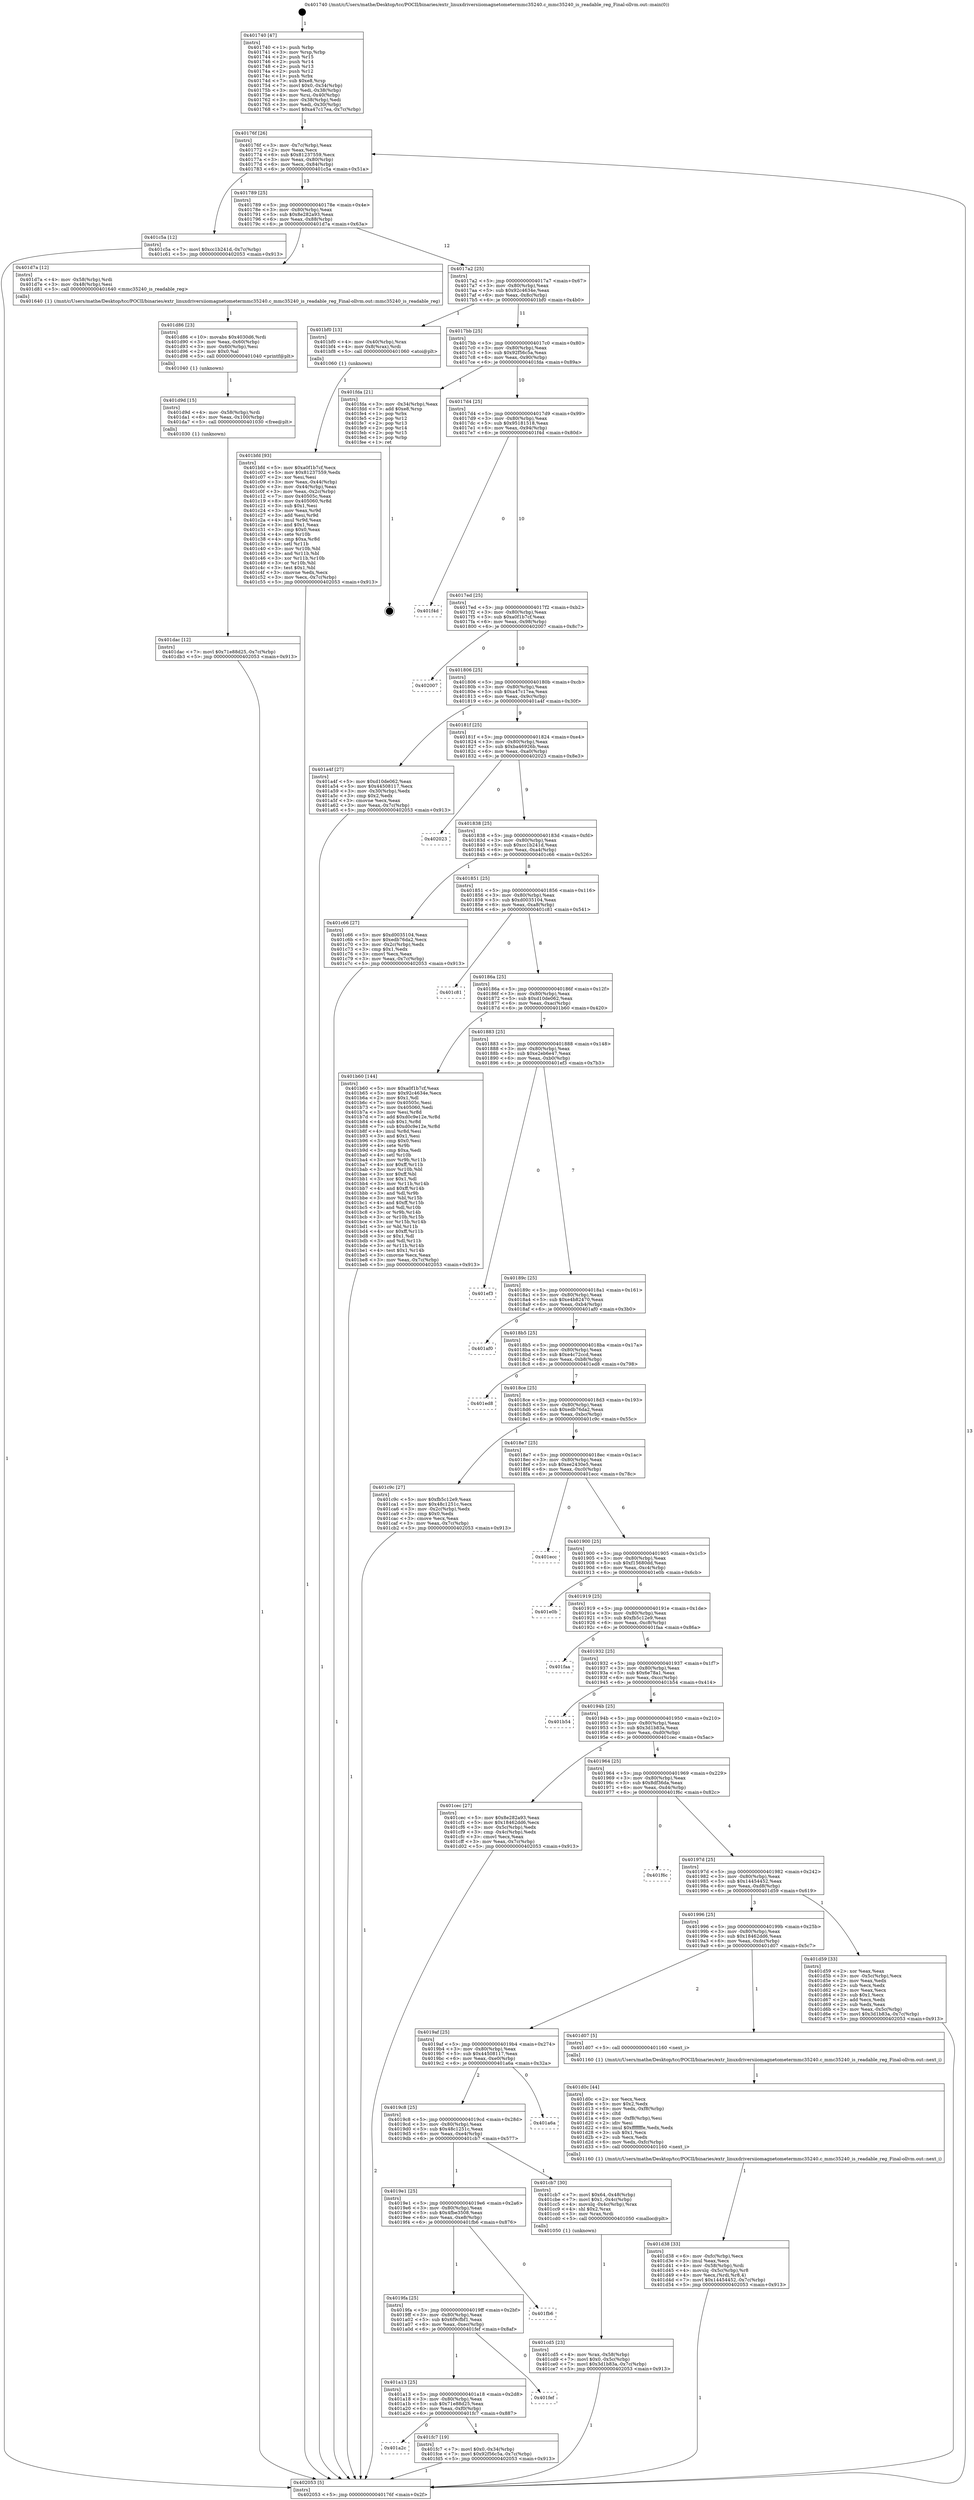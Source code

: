 digraph "0x401740" {
  label = "0x401740 (/mnt/c/Users/mathe/Desktop/tcc/POCII/binaries/extr_linuxdriversiiomagnetometermmc35240.c_mmc35240_is_readable_reg_Final-ollvm.out::main(0))"
  labelloc = "t"
  node[shape=record]

  Entry [label="",width=0.3,height=0.3,shape=circle,fillcolor=black,style=filled]
  "0x40176f" [label="{
     0x40176f [26]\l
     | [instrs]\l
     &nbsp;&nbsp;0x40176f \<+3\>: mov -0x7c(%rbp),%eax\l
     &nbsp;&nbsp;0x401772 \<+2\>: mov %eax,%ecx\l
     &nbsp;&nbsp;0x401774 \<+6\>: sub $0x81237559,%ecx\l
     &nbsp;&nbsp;0x40177a \<+3\>: mov %eax,-0x80(%rbp)\l
     &nbsp;&nbsp;0x40177d \<+6\>: mov %ecx,-0x84(%rbp)\l
     &nbsp;&nbsp;0x401783 \<+6\>: je 0000000000401c5a \<main+0x51a\>\l
  }"]
  "0x401c5a" [label="{
     0x401c5a [12]\l
     | [instrs]\l
     &nbsp;&nbsp;0x401c5a \<+7\>: movl $0xcc1b241d,-0x7c(%rbp)\l
     &nbsp;&nbsp;0x401c61 \<+5\>: jmp 0000000000402053 \<main+0x913\>\l
  }"]
  "0x401789" [label="{
     0x401789 [25]\l
     | [instrs]\l
     &nbsp;&nbsp;0x401789 \<+5\>: jmp 000000000040178e \<main+0x4e\>\l
     &nbsp;&nbsp;0x40178e \<+3\>: mov -0x80(%rbp),%eax\l
     &nbsp;&nbsp;0x401791 \<+5\>: sub $0x8e282a93,%eax\l
     &nbsp;&nbsp;0x401796 \<+6\>: mov %eax,-0x88(%rbp)\l
     &nbsp;&nbsp;0x40179c \<+6\>: je 0000000000401d7a \<main+0x63a\>\l
  }"]
  Exit [label="",width=0.3,height=0.3,shape=circle,fillcolor=black,style=filled,peripheries=2]
  "0x401d7a" [label="{
     0x401d7a [12]\l
     | [instrs]\l
     &nbsp;&nbsp;0x401d7a \<+4\>: mov -0x58(%rbp),%rdi\l
     &nbsp;&nbsp;0x401d7e \<+3\>: mov -0x48(%rbp),%esi\l
     &nbsp;&nbsp;0x401d81 \<+5\>: call 0000000000401640 \<mmc35240_is_readable_reg\>\l
     | [calls]\l
     &nbsp;&nbsp;0x401640 \{1\} (/mnt/c/Users/mathe/Desktop/tcc/POCII/binaries/extr_linuxdriversiiomagnetometermmc35240.c_mmc35240_is_readable_reg_Final-ollvm.out::mmc35240_is_readable_reg)\l
  }"]
  "0x4017a2" [label="{
     0x4017a2 [25]\l
     | [instrs]\l
     &nbsp;&nbsp;0x4017a2 \<+5\>: jmp 00000000004017a7 \<main+0x67\>\l
     &nbsp;&nbsp;0x4017a7 \<+3\>: mov -0x80(%rbp),%eax\l
     &nbsp;&nbsp;0x4017aa \<+5\>: sub $0x92c4634e,%eax\l
     &nbsp;&nbsp;0x4017af \<+6\>: mov %eax,-0x8c(%rbp)\l
     &nbsp;&nbsp;0x4017b5 \<+6\>: je 0000000000401bf0 \<main+0x4b0\>\l
  }"]
  "0x401a2c" [label="{
     0x401a2c\l
  }", style=dashed]
  "0x401bf0" [label="{
     0x401bf0 [13]\l
     | [instrs]\l
     &nbsp;&nbsp;0x401bf0 \<+4\>: mov -0x40(%rbp),%rax\l
     &nbsp;&nbsp;0x401bf4 \<+4\>: mov 0x8(%rax),%rdi\l
     &nbsp;&nbsp;0x401bf8 \<+5\>: call 0000000000401060 \<atoi@plt\>\l
     | [calls]\l
     &nbsp;&nbsp;0x401060 \{1\} (unknown)\l
  }"]
  "0x4017bb" [label="{
     0x4017bb [25]\l
     | [instrs]\l
     &nbsp;&nbsp;0x4017bb \<+5\>: jmp 00000000004017c0 \<main+0x80\>\l
     &nbsp;&nbsp;0x4017c0 \<+3\>: mov -0x80(%rbp),%eax\l
     &nbsp;&nbsp;0x4017c3 \<+5\>: sub $0x92f56c5a,%eax\l
     &nbsp;&nbsp;0x4017c8 \<+6\>: mov %eax,-0x90(%rbp)\l
     &nbsp;&nbsp;0x4017ce \<+6\>: je 0000000000401fda \<main+0x89a\>\l
  }"]
  "0x401fc7" [label="{
     0x401fc7 [19]\l
     | [instrs]\l
     &nbsp;&nbsp;0x401fc7 \<+7\>: movl $0x0,-0x34(%rbp)\l
     &nbsp;&nbsp;0x401fce \<+7\>: movl $0x92f56c5a,-0x7c(%rbp)\l
     &nbsp;&nbsp;0x401fd5 \<+5\>: jmp 0000000000402053 \<main+0x913\>\l
  }"]
  "0x401fda" [label="{
     0x401fda [21]\l
     | [instrs]\l
     &nbsp;&nbsp;0x401fda \<+3\>: mov -0x34(%rbp),%eax\l
     &nbsp;&nbsp;0x401fdd \<+7\>: add $0xe8,%rsp\l
     &nbsp;&nbsp;0x401fe4 \<+1\>: pop %rbx\l
     &nbsp;&nbsp;0x401fe5 \<+2\>: pop %r12\l
     &nbsp;&nbsp;0x401fe7 \<+2\>: pop %r13\l
     &nbsp;&nbsp;0x401fe9 \<+2\>: pop %r14\l
     &nbsp;&nbsp;0x401feb \<+2\>: pop %r15\l
     &nbsp;&nbsp;0x401fed \<+1\>: pop %rbp\l
     &nbsp;&nbsp;0x401fee \<+1\>: ret\l
  }"]
  "0x4017d4" [label="{
     0x4017d4 [25]\l
     | [instrs]\l
     &nbsp;&nbsp;0x4017d4 \<+5\>: jmp 00000000004017d9 \<main+0x99\>\l
     &nbsp;&nbsp;0x4017d9 \<+3\>: mov -0x80(%rbp),%eax\l
     &nbsp;&nbsp;0x4017dc \<+5\>: sub $0x95181518,%eax\l
     &nbsp;&nbsp;0x4017e1 \<+6\>: mov %eax,-0x94(%rbp)\l
     &nbsp;&nbsp;0x4017e7 \<+6\>: je 0000000000401f4d \<main+0x80d\>\l
  }"]
  "0x401a13" [label="{
     0x401a13 [25]\l
     | [instrs]\l
     &nbsp;&nbsp;0x401a13 \<+5\>: jmp 0000000000401a18 \<main+0x2d8\>\l
     &nbsp;&nbsp;0x401a18 \<+3\>: mov -0x80(%rbp),%eax\l
     &nbsp;&nbsp;0x401a1b \<+5\>: sub $0x71e88d25,%eax\l
     &nbsp;&nbsp;0x401a20 \<+6\>: mov %eax,-0xf0(%rbp)\l
     &nbsp;&nbsp;0x401a26 \<+6\>: je 0000000000401fc7 \<main+0x887\>\l
  }"]
  "0x401f4d" [label="{
     0x401f4d\l
  }", style=dashed]
  "0x4017ed" [label="{
     0x4017ed [25]\l
     | [instrs]\l
     &nbsp;&nbsp;0x4017ed \<+5\>: jmp 00000000004017f2 \<main+0xb2\>\l
     &nbsp;&nbsp;0x4017f2 \<+3\>: mov -0x80(%rbp),%eax\l
     &nbsp;&nbsp;0x4017f5 \<+5\>: sub $0xa0f1b7cf,%eax\l
     &nbsp;&nbsp;0x4017fa \<+6\>: mov %eax,-0x98(%rbp)\l
     &nbsp;&nbsp;0x401800 \<+6\>: je 0000000000402007 \<main+0x8c7\>\l
  }"]
  "0x401fef" [label="{
     0x401fef\l
  }", style=dashed]
  "0x402007" [label="{
     0x402007\l
  }", style=dashed]
  "0x401806" [label="{
     0x401806 [25]\l
     | [instrs]\l
     &nbsp;&nbsp;0x401806 \<+5\>: jmp 000000000040180b \<main+0xcb\>\l
     &nbsp;&nbsp;0x40180b \<+3\>: mov -0x80(%rbp),%eax\l
     &nbsp;&nbsp;0x40180e \<+5\>: sub $0xa47c17ea,%eax\l
     &nbsp;&nbsp;0x401813 \<+6\>: mov %eax,-0x9c(%rbp)\l
     &nbsp;&nbsp;0x401819 \<+6\>: je 0000000000401a4f \<main+0x30f\>\l
  }"]
  "0x4019fa" [label="{
     0x4019fa [25]\l
     | [instrs]\l
     &nbsp;&nbsp;0x4019fa \<+5\>: jmp 00000000004019ff \<main+0x2bf\>\l
     &nbsp;&nbsp;0x4019ff \<+3\>: mov -0x80(%rbp),%eax\l
     &nbsp;&nbsp;0x401a02 \<+5\>: sub $0x6f9cfbf1,%eax\l
     &nbsp;&nbsp;0x401a07 \<+6\>: mov %eax,-0xec(%rbp)\l
     &nbsp;&nbsp;0x401a0d \<+6\>: je 0000000000401fef \<main+0x8af\>\l
  }"]
  "0x401a4f" [label="{
     0x401a4f [27]\l
     | [instrs]\l
     &nbsp;&nbsp;0x401a4f \<+5\>: mov $0xd10de062,%eax\l
     &nbsp;&nbsp;0x401a54 \<+5\>: mov $0x44508117,%ecx\l
     &nbsp;&nbsp;0x401a59 \<+3\>: mov -0x30(%rbp),%edx\l
     &nbsp;&nbsp;0x401a5c \<+3\>: cmp $0x2,%edx\l
     &nbsp;&nbsp;0x401a5f \<+3\>: cmovne %ecx,%eax\l
     &nbsp;&nbsp;0x401a62 \<+3\>: mov %eax,-0x7c(%rbp)\l
     &nbsp;&nbsp;0x401a65 \<+5\>: jmp 0000000000402053 \<main+0x913\>\l
  }"]
  "0x40181f" [label="{
     0x40181f [25]\l
     | [instrs]\l
     &nbsp;&nbsp;0x40181f \<+5\>: jmp 0000000000401824 \<main+0xe4\>\l
     &nbsp;&nbsp;0x401824 \<+3\>: mov -0x80(%rbp),%eax\l
     &nbsp;&nbsp;0x401827 \<+5\>: sub $0xba46926b,%eax\l
     &nbsp;&nbsp;0x40182c \<+6\>: mov %eax,-0xa0(%rbp)\l
     &nbsp;&nbsp;0x401832 \<+6\>: je 0000000000402023 \<main+0x8e3\>\l
  }"]
  "0x402053" [label="{
     0x402053 [5]\l
     | [instrs]\l
     &nbsp;&nbsp;0x402053 \<+5\>: jmp 000000000040176f \<main+0x2f\>\l
  }"]
  "0x401740" [label="{
     0x401740 [47]\l
     | [instrs]\l
     &nbsp;&nbsp;0x401740 \<+1\>: push %rbp\l
     &nbsp;&nbsp;0x401741 \<+3\>: mov %rsp,%rbp\l
     &nbsp;&nbsp;0x401744 \<+2\>: push %r15\l
     &nbsp;&nbsp;0x401746 \<+2\>: push %r14\l
     &nbsp;&nbsp;0x401748 \<+2\>: push %r13\l
     &nbsp;&nbsp;0x40174a \<+2\>: push %r12\l
     &nbsp;&nbsp;0x40174c \<+1\>: push %rbx\l
     &nbsp;&nbsp;0x40174d \<+7\>: sub $0xe8,%rsp\l
     &nbsp;&nbsp;0x401754 \<+7\>: movl $0x0,-0x34(%rbp)\l
     &nbsp;&nbsp;0x40175b \<+3\>: mov %edi,-0x38(%rbp)\l
     &nbsp;&nbsp;0x40175e \<+4\>: mov %rsi,-0x40(%rbp)\l
     &nbsp;&nbsp;0x401762 \<+3\>: mov -0x38(%rbp),%edi\l
     &nbsp;&nbsp;0x401765 \<+3\>: mov %edi,-0x30(%rbp)\l
     &nbsp;&nbsp;0x401768 \<+7\>: movl $0xa47c17ea,-0x7c(%rbp)\l
  }"]
  "0x401fb6" [label="{
     0x401fb6\l
  }", style=dashed]
  "0x402023" [label="{
     0x402023\l
  }", style=dashed]
  "0x401838" [label="{
     0x401838 [25]\l
     | [instrs]\l
     &nbsp;&nbsp;0x401838 \<+5\>: jmp 000000000040183d \<main+0xfd\>\l
     &nbsp;&nbsp;0x40183d \<+3\>: mov -0x80(%rbp),%eax\l
     &nbsp;&nbsp;0x401840 \<+5\>: sub $0xcc1b241d,%eax\l
     &nbsp;&nbsp;0x401845 \<+6\>: mov %eax,-0xa4(%rbp)\l
     &nbsp;&nbsp;0x40184b \<+6\>: je 0000000000401c66 \<main+0x526\>\l
  }"]
  "0x401dac" [label="{
     0x401dac [12]\l
     | [instrs]\l
     &nbsp;&nbsp;0x401dac \<+7\>: movl $0x71e88d25,-0x7c(%rbp)\l
     &nbsp;&nbsp;0x401db3 \<+5\>: jmp 0000000000402053 \<main+0x913\>\l
  }"]
  "0x401c66" [label="{
     0x401c66 [27]\l
     | [instrs]\l
     &nbsp;&nbsp;0x401c66 \<+5\>: mov $0xd0035104,%eax\l
     &nbsp;&nbsp;0x401c6b \<+5\>: mov $0xedb76da2,%ecx\l
     &nbsp;&nbsp;0x401c70 \<+3\>: mov -0x2c(%rbp),%edx\l
     &nbsp;&nbsp;0x401c73 \<+3\>: cmp $0x1,%edx\l
     &nbsp;&nbsp;0x401c76 \<+3\>: cmovl %ecx,%eax\l
     &nbsp;&nbsp;0x401c79 \<+3\>: mov %eax,-0x7c(%rbp)\l
     &nbsp;&nbsp;0x401c7c \<+5\>: jmp 0000000000402053 \<main+0x913\>\l
  }"]
  "0x401851" [label="{
     0x401851 [25]\l
     | [instrs]\l
     &nbsp;&nbsp;0x401851 \<+5\>: jmp 0000000000401856 \<main+0x116\>\l
     &nbsp;&nbsp;0x401856 \<+3\>: mov -0x80(%rbp),%eax\l
     &nbsp;&nbsp;0x401859 \<+5\>: sub $0xd0035104,%eax\l
     &nbsp;&nbsp;0x40185e \<+6\>: mov %eax,-0xa8(%rbp)\l
     &nbsp;&nbsp;0x401864 \<+6\>: je 0000000000401c81 \<main+0x541\>\l
  }"]
  "0x401d9d" [label="{
     0x401d9d [15]\l
     | [instrs]\l
     &nbsp;&nbsp;0x401d9d \<+4\>: mov -0x58(%rbp),%rdi\l
     &nbsp;&nbsp;0x401da1 \<+6\>: mov %eax,-0x100(%rbp)\l
     &nbsp;&nbsp;0x401da7 \<+5\>: call 0000000000401030 \<free@plt\>\l
     | [calls]\l
     &nbsp;&nbsp;0x401030 \{1\} (unknown)\l
  }"]
  "0x401c81" [label="{
     0x401c81\l
  }", style=dashed]
  "0x40186a" [label="{
     0x40186a [25]\l
     | [instrs]\l
     &nbsp;&nbsp;0x40186a \<+5\>: jmp 000000000040186f \<main+0x12f\>\l
     &nbsp;&nbsp;0x40186f \<+3\>: mov -0x80(%rbp),%eax\l
     &nbsp;&nbsp;0x401872 \<+5\>: sub $0xd10de062,%eax\l
     &nbsp;&nbsp;0x401877 \<+6\>: mov %eax,-0xac(%rbp)\l
     &nbsp;&nbsp;0x40187d \<+6\>: je 0000000000401b60 \<main+0x420\>\l
  }"]
  "0x401d86" [label="{
     0x401d86 [23]\l
     | [instrs]\l
     &nbsp;&nbsp;0x401d86 \<+10\>: movabs $0x4030d6,%rdi\l
     &nbsp;&nbsp;0x401d90 \<+3\>: mov %eax,-0x60(%rbp)\l
     &nbsp;&nbsp;0x401d93 \<+3\>: mov -0x60(%rbp),%esi\l
     &nbsp;&nbsp;0x401d96 \<+2\>: mov $0x0,%al\l
     &nbsp;&nbsp;0x401d98 \<+5\>: call 0000000000401040 \<printf@plt\>\l
     | [calls]\l
     &nbsp;&nbsp;0x401040 \{1\} (unknown)\l
  }"]
  "0x401b60" [label="{
     0x401b60 [144]\l
     | [instrs]\l
     &nbsp;&nbsp;0x401b60 \<+5\>: mov $0xa0f1b7cf,%eax\l
     &nbsp;&nbsp;0x401b65 \<+5\>: mov $0x92c4634e,%ecx\l
     &nbsp;&nbsp;0x401b6a \<+2\>: mov $0x1,%dl\l
     &nbsp;&nbsp;0x401b6c \<+7\>: mov 0x40505c,%esi\l
     &nbsp;&nbsp;0x401b73 \<+7\>: mov 0x405060,%edi\l
     &nbsp;&nbsp;0x401b7a \<+3\>: mov %esi,%r8d\l
     &nbsp;&nbsp;0x401b7d \<+7\>: add $0xd0c9e12e,%r8d\l
     &nbsp;&nbsp;0x401b84 \<+4\>: sub $0x1,%r8d\l
     &nbsp;&nbsp;0x401b88 \<+7\>: sub $0xd0c9e12e,%r8d\l
     &nbsp;&nbsp;0x401b8f \<+4\>: imul %r8d,%esi\l
     &nbsp;&nbsp;0x401b93 \<+3\>: and $0x1,%esi\l
     &nbsp;&nbsp;0x401b96 \<+3\>: cmp $0x0,%esi\l
     &nbsp;&nbsp;0x401b99 \<+4\>: sete %r9b\l
     &nbsp;&nbsp;0x401b9d \<+3\>: cmp $0xa,%edi\l
     &nbsp;&nbsp;0x401ba0 \<+4\>: setl %r10b\l
     &nbsp;&nbsp;0x401ba4 \<+3\>: mov %r9b,%r11b\l
     &nbsp;&nbsp;0x401ba7 \<+4\>: xor $0xff,%r11b\l
     &nbsp;&nbsp;0x401bab \<+3\>: mov %r10b,%bl\l
     &nbsp;&nbsp;0x401bae \<+3\>: xor $0xff,%bl\l
     &nbsp;&nbsp;0x401bb1 \<+3\>: xor $0x1,%dl\l
     &nbsp;&nbsp;0x401bb4 \<+3\>: mov %r11b,%r14b\l
     &nbsp;&nbsp;0x401bb7 \<+4\>: and $0xff,%r14b\l
     &nbsp;&nbsp;0x401bbb \<+3\>: and %dl,%r9b\l
     &nbsp;&nbsp;0x401bbe \<+3\>: mov %bl,%r15b\l
     &nbsp;&nbsp;0x401bc1 \<+4\>: and $0xff,%r15b\l
     &nbsp;&nbsp;0x401bc5 \<+3\>: and %dl,%r10b\l
     &nbsp;&nbsp;0x401bc8 \<+3\>: or %r9b,%r14b\l
     &nbsp;&nbsp;0x401bcb \<+3\>: or %r10b,%r15b\l
     &nbsp;&nbsp;0x401bce \<+3\>: xor %r15b,%r14b\l
     &nbsp;&nbsp;0x401bd1 \<+3\>: or %bl,%r11b\l
     &nbsp;&nbsp;0x401bd4 \<+4\>: xor $0xff,%r11b\l
     &nbsp;&nbsp;0x401bd8 \<+3\>: or $0x1,%dl\l
     &nbsp;&nbsp;0x401bdb \<+3\>: and %dl,%r11b\l
     &nbsp;&nbsp;0x401bde \<+3\>: or %r11b,%r14b\l
     &nbsp;&nbsp;0x401be1 \<+4\>: test $0x1,%r14b\l
     &nbsp;&nbsp;0x401be5 \<+3\>: cmovne %ecx,%eax\l
     &nbsp;&nbsp;0x401be8 \<+3\>: mov %eax,-0x7c(%rbp)\l
     &nbsp;&nbsp;0x401beb \<+5\>: jmp 0000000000402053 \<main+0x913\>\l
  }"]
  "0x401883" [label="{
     0x401883 [25]\l
     | [instrs]\l
     &nbsp;&nbsp;0x401883 \<+5\>: jmp 0000000000401888 \<main+0x148\>\l
     &nbsp;&nbsp;0x401888 \<+3\>: mov -0x80(%rbp),%eax\l
     &nbsp;&nbsp;0x40188b \<+5\>: sub $0xe2eb6e47,%eax\l
     &nbsp;&nbsp;0x401890 \<+6\>: mov %eax,-0xb0(%rbp)\l
     &nbsp;&nbsp;0x401896 \<+6\>: je 0000000000401ef3 \<main+0x7b3\>\l
  }"]
  "0x401bfd" [label="{
     0x401bfd [93]\l
     | [instrs]\l
     &nbsp;&nbsp;0x401bfd \<+5\>: mov $0xa0f1b7cf,%ecx\l
     &nbsp;&nbsp;0x401c02 \<+5\>: mov $0x81237559,%edx\l
     &nbsp;&nbsp;0x401c07 \<+2\>: xor %esi,%esi\l
     &nbsp;&nbsp;0x401c09 \<+3\>: mov %eax,-0x44(%rbp)\l
     &nbsp;&nbsp;0x401c0c \<+3\>: mov -0x44(%rbp),%eax\l
     &nbsp;&nbsp;0x401c0f \<+3\>: mov %eax,-0x2c(%rbp)\l
     &nbsp;&nbsp;0x401c12 \<+7\>: mov 0x40505c,%eax\l
     &nbsp;&nbsp;0x401c19 \<+8\>: mov 0x405060,%r8d\l
     &nbsp;&nbsp;0x401c21 \<+3\>: sub $0x1,%esi\l
     &nbsp;&nbsp;0x401c24 \<+3\>: mov %eax,%r9d\l
     &nbsp;&nbsp;0x401c27 \<+3\>: add %esi,%r9d\l
     &nbsp;&nbsp;0x401c2a \<+4\>: imul %r9d,%eax\l
     &nbsp;&nbsp;0x401c2e \<+3\>: and $0x1,%eax\l
     &nbsp;&nbsp;0x401c31 \<+3\>: cmp $0x0,%eax\l
     &nbsp;&nbsp;0x401c34 \<+4\>: sete %r10b\l
     &nbsp;&nbsp;0x401c38 \<+4\>: cmp $0xa,%r8d\l
     &nbsp;&nbsp;0x401c3c \<+4\>: setl %r11b\l
     &nbsp;&nbsp;0x401c40 \<+3\>: mov %r10b,%bl\l
     &nbsp;&nbsp;0x401c43 \<+3\>: and %r11b,%bl\l
     &nbsp;&nbsp;0x401c46 \<+3\>: xor %r11b,%r10b\l
     &nbsp;&nbsp;0x401c49 \<+3\>: or %r10b,%bl\l
     &nbsp;&nbsp;0x401c4c \<+3\>: test $0x1,%bl\l
     &nbsp;&nbsp;0x401c4f \<+3\>: cmovne %edx,%ecx\l
     &nbsp;&nbsp;0x401c52 \<+3\>: mov %ecx,-0x7c(%rbp)\l
     &nbsp;&nbsp;0x401c55 \<+5\>: jmp 0000000000402053 \<main+0x913\>\l
  }"]
  "0x401d38" [label="{
     0x401d38 [33]\l
     | [instrs]\l
     &nbsp;&nbsp;0x401d38 \<+6\>: mov -0xfc(%rbp),%ecx\l
     &nbsp;&nbsp;0x401d3e \<+3\>: imul %eax,%ecx\l
     &nbsp;&nbsp;0x401d41 \<+4\>: mov -0x58(%rbp),%rdi\l
     &nbsp;&nbsp;0x401d45 \<+4\>: movslq -0x5c(%rbp),%r8\l
     &nbsp;&nbsp;0x401d49 \<+4\>: mov %ecx,(%rdi,%r8,4)\l
     &nbsp;&nbsp;0x401d4d \<+7\>: movl $0x14454452,-0x7c(%rbp)\l
     &nbsp;&nbsp;0x401d54 \<+5\>: jmp 0000000000402053 \<main+0x913\>\l
  }"]
  "0x401ef3" [label="{
     0x401ef3\l
  }", style=dashed]
  "0x40189c" [label="{
     0x40189c [25]\l
     | [instrs]\l
     &nbsp;&nbsp;0x40189c \<+5\>: jmp 00000000004018a1 \<main+0x161\>\l
     &nbsp;&nbsp;0x4018a1 \<+3\>: mov -0x80(%rbp),%eax\l
     &nbsp;&nbsp;0x4018a4 \<+5\>: sub $0xe4b82470,%eax\l
     &nbsp;&nbsp;0x4018a9 \<+6\>: mov %eax,-0xb4(%rbp)\l
     &nbsp;&nbsp;0x4018af \<+6\>: je 0000000000401af0 \<main+0x3b0\>\l
  }"]
  "0x401d0c" [label="{
     0x401d0c [44]\l
     | [instrs]\l
     &nbsp;&nbsp;0x401d0c \<+2\>: xor %ecx,%ecx\l
     &nbsp;&nbsp;0x401d0e \<+5\>: mov $0x2,%edx\l
     &nbsp;&nbsp;0x401d13 \<+6\>: mov %edx,-0xf8(%rbp)\l
     &nbsp;&nbsp;0x401d19 \<+1\>: cltd\l
     &nbsp;&nbsp;0x401d1a \<+6\>: mov -0xf8(%rbp),%esi\l
     &nbsp;&nbsp;0x401d20 \<+2\>: idiv %esi\l
     &nbsp;&nbsp;0x401d22 \<+6\>: imul $0xfffffffe,%edx,%edx\l
     &nbsp;&nbsp;0x401d28 \<+3\>: sub $0x1,%ecx\l
     &nbsp;&nbsp;0x401d2b \<+2\>: sub %ecx,%edx\l
     &nbsp;&nbsp;0x401d2d \<+6\>: mov %edx,-0xfc(%rbp)\l
     &nbsp;&nbsp;0x401d33 \<+5\>: call 0000000000401160 \<next_i\>\l
     | [calls]\l
     &nbsp;&nbsp;0x401160 \{1\} (/mnt/c/Users/mathe/Desktop/tcc/POCII/binaries/extr_linuxdriversiiomagnetometermmc35240.c_mmc35240_is_readable_reg_Final-ollvm.out::next_i)\l
  }"]
  "0x401af0" [label="{
     0x401af0\l
  }", style=dashed]
  "0x4018b5" [label="{
     0x4018b5 [25]\l
     | [instrs]\l
     &nbsp;&nbsp;0x4018b5 \<+5\>: jmp 00000000004018ba \<main+0x17a\>\l
     &nbsp;&nbsp;0x4018ba \<+3\>: mov -0x80(%rbp),%eax\l
     &nbsp;&nbsp;0x4018bd \<+5\>: sub $0xe4c72ccd,%eax\l
     &nbsp;&nbsp;0x4018c2 \<+6\>: mov %eax,-0xb8(%rbp)\l
     &nbsp;&nbsp;0x4018c8 \<+6\>: je 0000000000401ed8 \<main+0x798\>\l
  }"]
  "0x401cd5" [label="{
     0x401cd5 [23]\l
     | [instrs]\l
     &nbsp;&nbsp;0x401cd5 \<+4\>: mov %rax,-0x58(%rbp)\l
     &nbsp;&nbsp;0x401cd9 \<+7\>: movl $0x0,-0x5c(%rbp)\l
     &nbsp;&nbsp;0x401ce0 \<+7\>: movl $0x3d1b83a,-0x7c(%rbp)\l
     &nbsp;&nbsp;0x401ce7 \<+5\>: jmp 0000000000402053 \<main+0x913\>\l
  }"]
  "0x401ed8" [label="{
     0x401ed8\l
  }", style=dashed]
  "0x4018ce" [label="{
     0x4018ce [25]\l
     | [instrs]\l
     &nbsp;&nbsp;0x4018ce \<+5\>: jmp 00000000004018d3 \<main+0x193\>\l
     &nbsp;&nbsp;0x4018d3 \<+3\>: mov -0x80(%rbp),%eax\l
     &nbsp;&nbsp;0x4018d6 \<+5\>: sub $0xedb76da2,%eax\l
     &nbsp;&nbsp;0x4018db \<+6\>: mov %eax,-0xbc(%rbp)\l
     &nbsp;&nbsp;0x4018e1 \<+6\>: je 0000000000401c9c \<main+0x55c\>\l
  }"]
  "0x4019e1" [label="{
     0x4019e1 [25]\l
     | [instrs]\l
     &nbsp;&nbsp;0x4019e1 \<+5\>: jmp 00000000004019e6 \<main+0x2a6\>\l
     &nbsp;&nbsp;0x4019e6 \<+3\>: mov -0x80(%rbp),%eax\l
     &nbsp;&nbsp;0x4019e9 \<+5\>: sub $0x4fbe3508,%eax\l
     &nbsp;&nbsp;0x4019ee \<+6\>: mov %eax,-0xe8(%rbp)\l
     &nbsp;&nbsp;0x4019f4 \<+6\>: je 0000000000401fb6 \<main+0x876\>\l
  }"]
  "0x401c9c" [label="{
     0x401c9c [27]\l
     | [instrs]\l
     &nbsp;&nbsp;0x401c9c \<+5\>: mov $0xfb5c12e9,%eax\l
     &nbsp;&nbsp;0x401ca1 \<+5\>: mov $0x48c1251c,%ecx\l
     &nbsp;&nbsp;0x401ca6 \<+3\>: mov -0x2c(%rbp),%edx\l
     &nbsp;&nbsp;0x401ca9 \<+3\>: cmp $0x0,%edx\l
     &nbsp;&nbsp;0x401cac \<+3\>: cmove %ecx,%eax\l
     &nbsp;&nbsp;0x401caf \<+3\>: mov %eax,-0x7c(%rbp)\l
     &nbsp;&nbsp;0x401cb2 \<+5\>: jmp 0000000000402053 \<main+0x913\>\l
  }"]
  "0x4018e7" [label="{
     0x4018e7 [25]\l
     | [instrs]\l
     &nbsp;&nbsp;0x4018e7 \<+5\>: jmp 00000000004018ec \<main+0x1ac\>\l
     &nbsp;&nbsp;0x4018ec \<+3\>: mov -0x80(%rbp),%eax\l
     &nbsp;&nbsp;0x4018ef \<+5\>: sub $0xee2430e5,%eax\l
     &nbsp;&nbsp;0x4018f4 \<+6\>: mov %eax,-0xc0(%rbp)\l
     &nbsp;&nbsp;0x4018fa \<+6\>: je 0000000000401ecc \<main+0x78c\>\l
  }"]
  "0x401cb7" [label="{
     0x401cb7 [30]\l
     | [instrs]\l
     &nbsp;&nbsp;0x401cb7 \<+7\>: movl $0x64,-0x48(%rbp)\l
     &nbsp;&nbsp;0x401cbe \<+7\>: movl $0x1,-0x4c(%rbp)\l
     &nbsp;&nbsp;0x401cc5 \<+4\>: movslq -0x4c(%rbp),%rax\l
     &nbsp;&nbsp;0x401cc9 \<+4\>: shl $0x2,%rax\l
     &nbsp;&nbsp;0x401ccd \<+3\>: mov %rax,%rdi\l
     &nbsp;&nbsp;0x401cd0 \<+5\>: call 0000000000401050 \<malloc@plt\>\l
     | [calls]\l
     &nbsp;&nbsp;0x401050 \{1\} (unknown)\l
  }"]
  "0x401ecc" [label="{
     0x401ecc\l
  }", style=dashed]
  "0x401900" [label="{
     0x401900 [25]\l
     | [instrs]\l
     &nbsp;&nbsp;0x401900 \<+5\>: jmp 0000000000401905 \<main+0x1c5\>\l
     &nbsp;&nbsp;0x401905 \<+3\>: mov -0x80(%rbp),%eax\l
     &nbsp;&nbsp;0x401908 \<+5\>: sub $0xf15680dd,%eax\l
     &nbsp;&nbsp;0x40190d \<+6\>: mov %eax,-0xc4(%rbp)\l
     &nbsp;&nbsp;0x401913 \<+6\>: je 0000000000401e0b \<main+0x6cb\>\l
  }"]
  "0x4019c8" [label="{
     0x4019c8 [25]\l
     | [instrs]\l
     &nbsp;&nbsp;0x4019c8 \<+5\>: jmp 00000000004019cd \<main+0x28d\>\l
     &nbsp;&nbsp;0x4019cd \<+3\>: mov -0x80(%rbp),%eax\l
     &nbsp;&nbsp;0x4019d0 \<+5\>: sub $0x48c1251c,%eax\l
     &nbsp;&nbsp;0x4019d5 \<+6\>: mov %eax,-0xe4(%rbp)\l
     &nbsp;&nbsp;0x4019db \<+6\>: je 0000000000401cb7 \<main+0x577\>\l
  }"]
  "0x401e0b" [label="{
     0x401e0b\l
  }", style=dashed]
  "0x401919" [label="{
     0x401919 [25]\l
     | [instrs]\l
     &nbsp;&nbsp;0x401919 \<+5\>: jmp 000000000040191e \<main+0x1de\>\l
     &nbsp;&nbsp;0x40191e \<+3\>: mov -0x80(%rbp),%eax\l
     &nbsp;&nbsp;0x401921 \<+5\>: sub $0xfb5c12e9,%eax\l
     &nbsp;&nbsp;0x401926 \<+6\>: mov %eax,-0xc8(%rbp)\l
     &nbsp;&nbsp;0x40192c \<+6\>: je 0000000000401faa \<main+0x86a\>\l
  }"]
  "0x401a6a" [label="{
     0x401a6a\l
  }", style=dashed]
  "0x401faa" [label="{
     0x401faa\l
  }", style=dashed]
  "0x401932" [label="{
     0x401932 [25]\l
     | [instrs]\l
     &nbsp;&nbsp;0x401932 \<+5\>: jmp 0000000000401937 \<main+0x1f7\>\l
     &nbsp;&nbsp;0x401937 \<+3\>: mov -0x80(%rbp),%eax\l
     &nbsp;&nbsp;0x40193a \<+5\>: sub $0x6e78a1,%eax\l
     &nbsp;&nbsp;0x40193f \<+6\>: mov %eax,-0xcc(%rbp)\l
     &nbsp;&nbsp;0x401945 \<+6\>: je 0000000000401b54 \<main+0x414\>\l
  }"]
  "0x4019af" [label="{
     0x4019af [25]\l
     | [instrs]\l
     &nbsp;&nbsp;0x4019af \<+5\>: jmp 00000000004019b4 \<main+0x274\>\l
     &nbsp;&nbsp;0x4019b4 \<+3\>: mov -0x80(%rbp),%eax\l
     &nbsp;&nbsp;0x4019b7 \<+5\>: sub $0x44508117,%eax\l
     &nbsp;&nbsp;0x4019bc \<+6\>: mov %eax,-0xe0(%rbp)\l
     &nbsp;&nbsp;0x4019c2 \<+6\>: je 0000000000401a6a \<main+0x32a\>\l
  }"]
  "0x401b54" [label="{
     0x401b54\l
  }", style=dashed]
  "0x40194b" [label="{
     0x40194b [25]\l
     | [instrs]\l
     &nbsp;&nbsp;0x40194b \<+5\>: jmp 0000000000401950 \<main+0x210\>\l
     &nbsp;&nbsp;0x401950 \<+3\>: mov -0x80(%rbp),%eax\l
     &nbsp;&nbsp;0x401953 \<+5\>: sub $0x3d1b83a,%eax\l
     &nbsp;&nbsp;0x401958 \<+6\>: mov %eax,-0xd0(%rbp)\l
     &nbsp;&nbsp;0x40195e \<+6\>: je 0000000000401cec \<main+0x5ac\>\l
  }"]
  "0x401d07" [label="{
     0x401d07 [5]\l
     | [instrs]\l
     &nbsp;&nbsp;0x401d07 \<+5\>: call 0000000000401160 \<next_i\>\l
     | [calls]\l
     &nbsp;&nbsp;0x401160 \{1\} (/mnt/c/Users/mathe/Desktop/tcc/POCII/binaries/extr_linuxdriversiiomagnetometermmc35240.c_mmc35240_is_readable_reg_Final-ollvm.out::next_i)\l
  }"]
  "0x401cec" [label="{
     0x401cec [27]\l
     | [instrs]\l
     &nbsp;&nbsp;0x401cec \<+5\>: mov $0x8e282a93,%eax\l
     &nbsp;&nbsp;0x401cf1 \<+5\>: mov $0x18462dd6,%ecx\l
     &nbsp;&nbsp;0x401cf6 \<+3\>: mov -0x5c(%rbp),%edx\l
     &nbsp;&nbsp;0x401cf9 \<+3\>: cmp -0x4c(%rbp),%edx\l
     &nbsp;&nbsp;0x401cfc \<+3\>: cmovl %ecx,%eax\l
     &nbsp;&nbsp;0x401cff \<+3\>: mov %eax,-0x7c(%rbp)\l
     &nbsp;&nbsp;0x401d02 \<+5\>: jmp 0000000000402053 \<main+0x913\>\l
  }"]
  "0x401964" [label="{
     0x401964 [25]\l
     | [instrs]\l
     &nbsp;&nbsp;0x401964 \<+5\>: jmp 0000000000401969 \<main+0x229\>\l
     &nbsp;&nbsp;0x401969 \<+3\>: mov -0x80(%rbp),%eax\l
     &nbsp;&nbsp;0x40196c \<+5\>: sub $0x8df36da,%eax\l
     &nbsp;&nbsp;0x401971 \<+6\>: mov %eax,-0xd4(%rbp)\l
     &nbsp;&nbsp;0x401977 \<+6\>: je 0000000000401f6c \<main+0x82c\>\l
  }"]
  "0x401996" [label="{
     0x401996 [25]\l
     | [instrs]\l
     &nbsp;&nbsp;0x401996 \<+5\>: jmp 000000000040199b \<main+0x25b\>\l
     &nbsp;&nbsp;0x40199b \<+3\>: mov -0x80(%rbp),%eax\l
     &nbsp;&nbsp;0x40199e \<+5\>: sub $0x18462dd6,%eax\l
     &nbsp;&nbsp;0x4019a3 \<+6\>: mov %eax,-0xdc(%rbp)\l
     &nbsp;&nbsp;0x4019a9 \<+6\>: je 0000000000401d07 \<main+0x5c7\>\l
  }"]
  "0x401f6c" [label="{
     0x401f6c\l
  }", style=dashed]
  "0x40197d" [label="{
     0x40197d [25]\l
     | [instrs]\l
     &nbsp;&nbsp;0x40197d \<+5\>: jmp 0000000000401982 \<main+0x242\>\l
     &nbsp;&nbsp;0x401982 \<+3\>: mov -0x80(%rbp),%eax\l
     &nbsp;&nbsp;0x401985 \<+5\>: sub $0x14454452,%eax\l
     &nbsp;&nbsp;0x40198a \<+6\>: mov %eax,-0xd8(%rbp)\l
     &nbsp;&nbsp;0x401990 \<+6\>: je 0000000000401d59 \<main+0x619\>\l
  }"]
  "0x401d59" [label="{
     0x401d59 [33]\l
     | [instrs]\l
     &nbsp;&nbsp;0x401d59 \<+2\>: xor %eax,%eax\l
     &nbsp;&nbsp;0x401d5b \<+3\>: mov -0x5c(%rbp),%ecx\l
     &nbsp;&nbsp;0x401d5e \<+2\>: mov %eax,%edx\l
     &nbsp;&nbsp;0x401d60 \<+2\>: sub %ecx,%edx\l
     &nbsp;&nbsp;0x401d62 \<+2\>: mov %eax,%ecx\l
     &nbsp;&nbsp;0x401d64 \<+3\>: sub $0x1,%ecx\l
     &nbsp;&nbsp;0x401d67 \<+2\>: add %ecx,%edx\l
     &nbsp;&nbsp;0x401d69 \<+2\>: sub %edx,%eax\l
     &nbsp;&nbsp;0x401d6b \<+3\>: mov %eax,-0x5c(%rbp)\l
     &nbsp;&nbsp;0x401d6e \<+7\>: movl $0x3d1b83a,-0x7c(%rbp)\l
     &nbsp;&nbsp;0x401d75 \<+5\>: jmp 0000000000402053 \<main+0x913\>\l
  }"]
  Entry -> "0x401740" [label=" 1"]
  "0x40176f" -> "0x401c5a" [label=" 1"]
  "0x40176f" -> "0x401789" [label=" 13"]
  "0x401fda" -> Exit [label=" 1"]
  "0x401789" -> "0x401d7a" [label=" 1"]
  "0x401789" -> "0x4017a2" [label=" 12"]
  "0x401fc7" -> "0x402053" [label=" 1"]
  "0x4017a2" -> "0x401bf0" [label=" 1"]
  "0x4017a2" -> "0x4017bb" [label=" 11"]
  "0x401a13" -> "0x401a2c" [label=" 0"]
  "0x4017bb" -> "0x401fda" [label=" 1"]
  "0x4017bb" -> "0x4017d4" [label=" 10"]
  "0x401a13" -> "0x401fc7" [label=" 1"]
  "0x4017d4" -> "0x401f4d" [label=" 0"]
  "0x4017d4" -> "0x4017ed" [label=" 10"]
  "0x4019fa" -> "0x401a13" [label=" 1"]
  "0x4017ed" -> "0x402007" [label=" 0"]
  "0x4017ed" -> "0x401806" [label=" 10"]
  "0x4019fa" -> "0x401fef" [label=" 0"]
  "0x401806" -> "0x401a4f" [label=" 1"]
  "0x401806" -> "0x40181f" [label=" 9"]
  "0x401a4f" -> "0x402053" [label=" 1"]
  "0x401740" -> "0x40176f" [label=" 1"]
  "0x402053" -> "0x40176f" [label=" 13"]
  "0x4019e1" -> "0x4019fa" [label=" 1"]
  "0x40181f" -> "0x402023" [label=" 0"]
  "0x40181f" -> "0x401838" [label=" 9"]
  "0x4019e1" -> "0x401fb6" [label=" 0"]
  "0x401838" -> "0x401c66" [label=" 1"]
  "0x401838" -> "0x401851" [label=" 8"]
  "0x401dac" -> "0x402053" [label=" 1"]
  "0x401851" -> "0x401c81" [label=" 0"]
  "0x401851" -> "0x40186a" [label=" 8"]
  "0x401d9d" -> "0x401dac" [label=" 1"]
  "0x40186a" -> "0x401b60" [label=" 1"]
  "0x40186a" -> "0x401883" [label=" 7"]
  "0x401b60" -> "0x402053" [label=" 1"]
  "0x401bf0" -> "0x401bfd" [label=" 1"]
  "0x401bfd" -> "0x402053" [label=" 1"]
  "0x401c5a" -> "0x402053" [label=" 1"]
  "0x401c66" -> "0x402053" [label=" 1"]
  "0x401d86" -> "0x401d9d" [label=" 1"]
  "0x401883" -> "0x401ef3" [label=" 0"]
  "0x401883" -> "0x40189c" [label=" 7"]
  "0x401d7a" -> "0x401d86" [label=" 1"]
  "0x40189c" -> "0x401af0" [label=" 0"]
  "0x40189c" -> "0x4018b5" [label=" 7"]
  "0x401d59" -> "0x402053" [label=" 1"]
  "0x4018b5" -> "0x401ed8" [label=" 0"]
  "0x4018b5" -> "0x4018ce" [label=" 7"]
  "0x401d38" -> "0x402053" [label=" 1"]
  "0x4018ce" -> "0x401c9c" [label=" 1"]
  "0x4018ce" -> "0x4018e7" [label=" 6"]
  "0x401c9c" -> "0x402053" [label=" 1"]
  "0x401d0c" -> "0x401d38" [label=" 1"]
  "0x4018e7" -> "0x401ecc" [label=" 0"]
  "0x4018e7" -> "0x401900" [label=" 6"]
  "0x401d07" -> "0x401d0c" [label=" 1"]
  "0x401900" -> "0x401e0b" [label=" 0"]
  "0x401900" -> "0x401919" [label=" 6"]
  "0x401cd5" -> "0x402053" [label=" 1"]
  "0x401919" -> "0x401faa" [label=" 0"]
  "0x401919" -> "0x401932" [label=" 6"]
  "0x401cb7" -> "0x401cd5" [label=" 1"]
  "0x401932" -> "0x401b54" [label=" 0"]
  "0x401932" -> "0x40194b" [label=" 6"]
  "0x4019c8" -> "0x401cb7" [label=" 1"]
  "0x40194b" -> "0x401cec" [label=" 2"]
  "0x40194b" -> "0x401964" [label=" 4"]
  "0x401cec" -> "0x402053" [label=" 2"]
  "0x401964" -> "0x401f6c" [label=" 0"]
  "0x401964" -> "0x40197d" [label=" 4"]
  "0x4019af" -> "0x401a6a" [label=" 0"]
  "0x40197d" -> "0x401d59" [label=" 1"]
  "0x40197d" -> "0x401996" [label=" 3"]
  "0x4019af" -> "0x4019c8" [label=" 2"]
  "0x401996" -> "0x401d07" [label=" 1"]
  "0x401996" -> "0x4019af" [label=" 2"]
  "0x4019c8" -> "0x4019e1" [label=" 1"]
}
